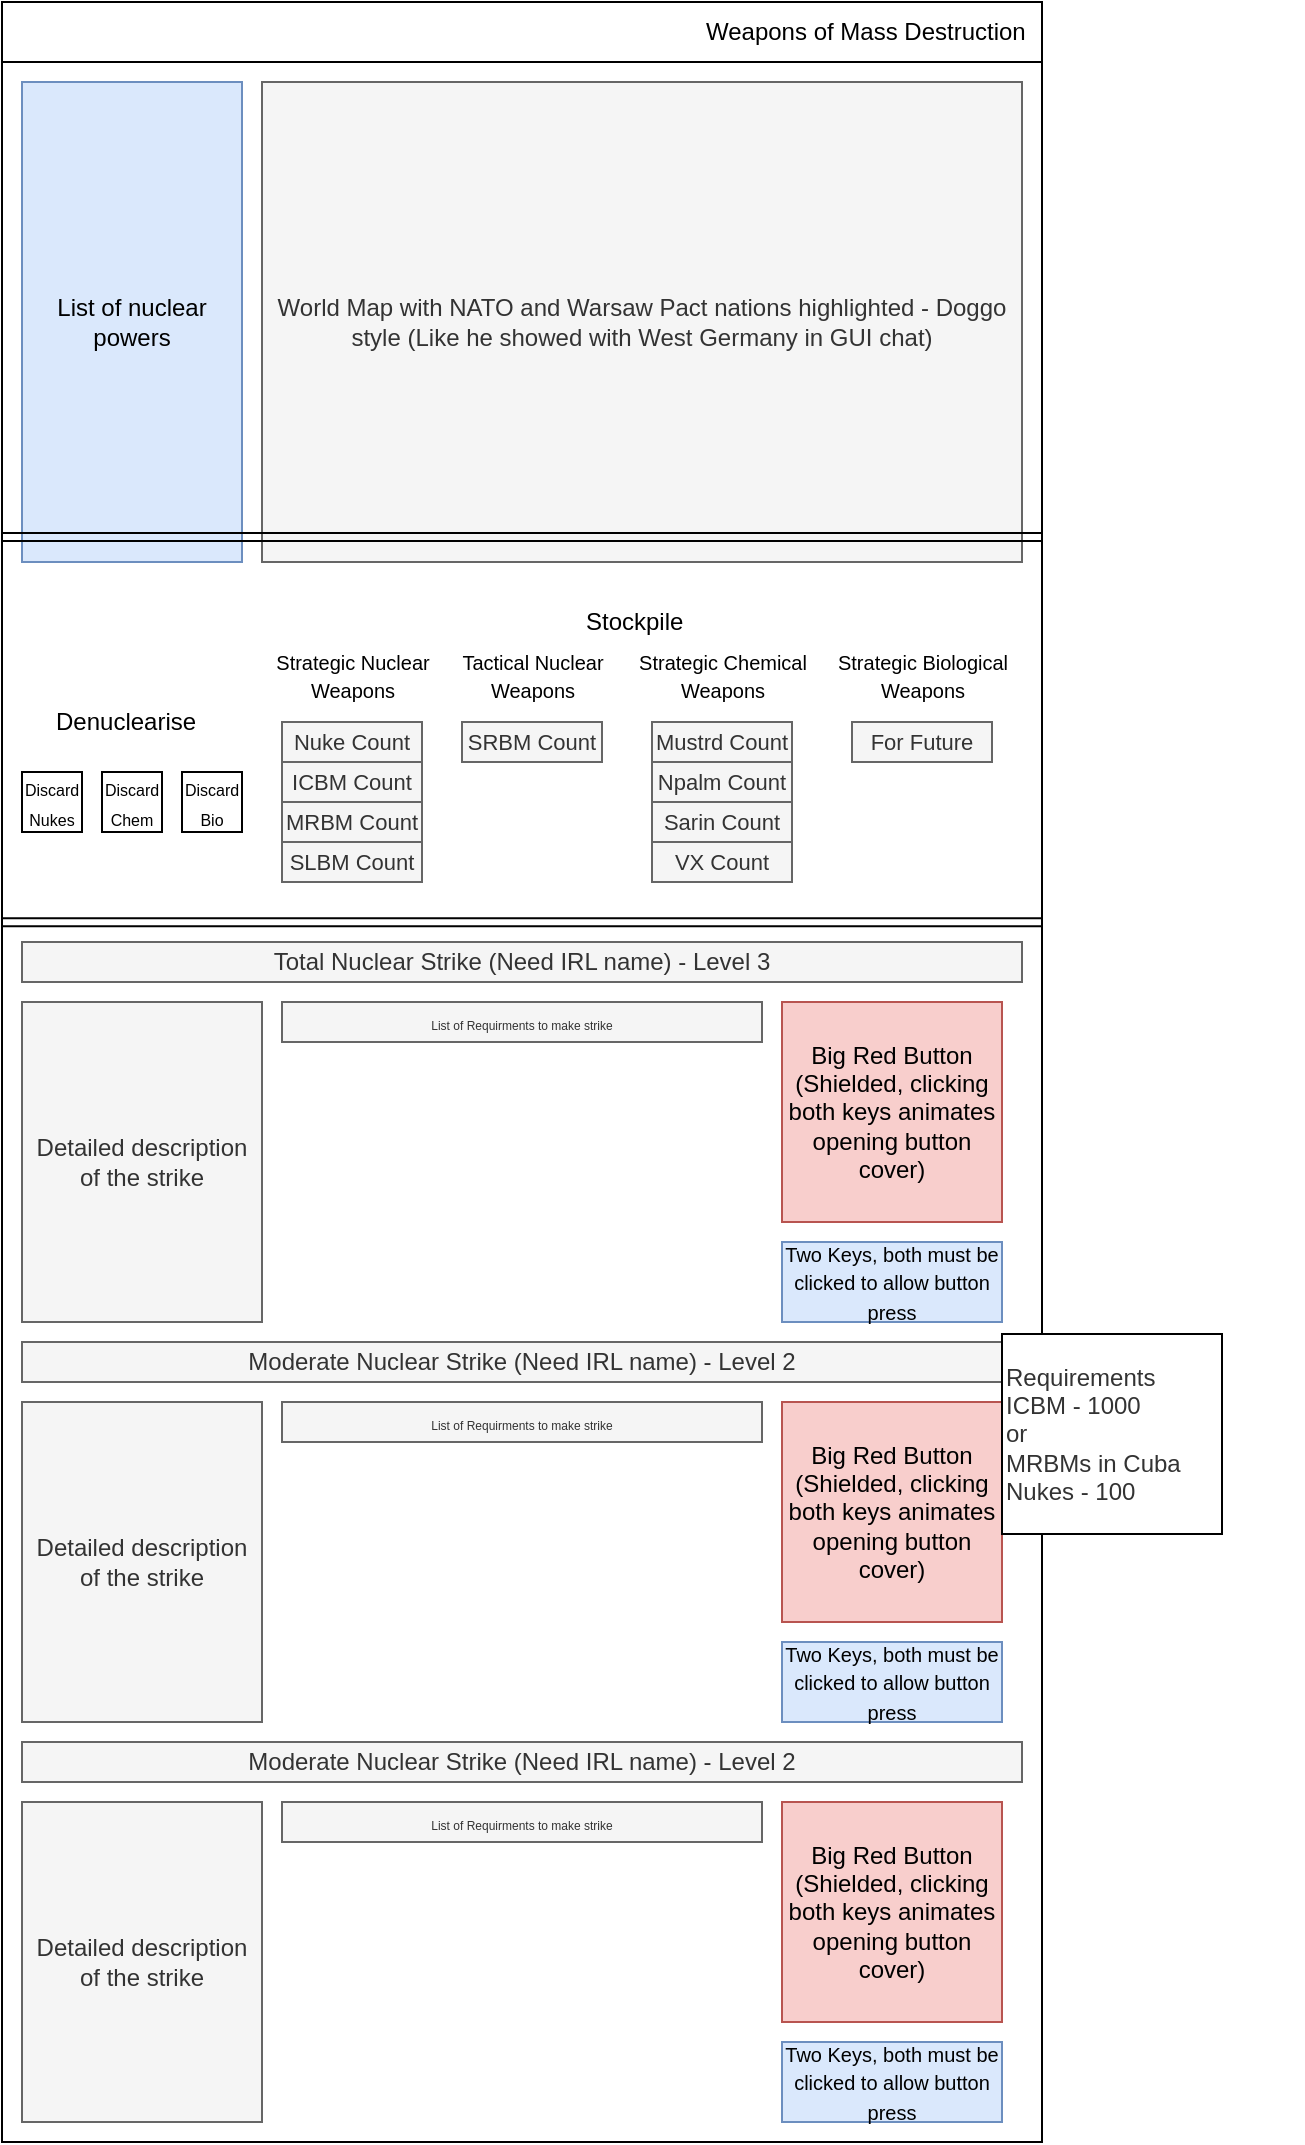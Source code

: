 <mxfile version="10.9.5" type="device"><diagram id="F1oRkm6BiKVAO_J--TlE" name="Page-1"><mxGraphModel dx="2942" dy="1184" grid="1" gridSize="10" guides="1" tooltips="1" connect="1" arrows="1" fold="1" page="1" pageScale="1" pageWidth="827" pageHeight="1169" math="0" shadow="0"><root><mxCell id="0"/><mxCell id="1" parent="0"/><mxCell id="HiSeu0GM4SqEg35PEY9b-1" value="" style="rounded=0;whiteSpace=wrap;html=1;" vertex="1" parent="1"><mxGeometry width="520" height="1070" as="geometry"/></mxCell><mxCell id="HiSeu0GM4SqEg35PEY9b-2" value="World Map with NATO and Warsaw Pact nations highlighted - Doggo style (Like he showed with West Germany in GUI chat)" style="rounded=0;whiteSpace=wrap;html=1;fillColor=#f5f5f5;strokeColor=#666666;fontColor=#333333;" vertex="1" parent="1"><mxGeometry x="130" y="40" width="380" height="240" as="geometry"/></mxCell><mxCell id="HiSeu0GM4SqEg35PEY9b-3" value="&lt;font color=&quot;#000000&quot;&gt;List of nuclear powers&lt;/font&gt;" style="rounded=0;whiteSpace=wrap;html=1;fillColor=#dae8fc;strokeColor=#6c8ebf;" vertex="1" parent="1"><mxGeometry x="10" y="40" width="110" height="240" as="geometry"/></mxCell><mxCell id="HiSeu0GM4SqEg35PEY9b-5" value="" style="rounded=0;whiteSpace=wrap;html=1;" vertex="1" parent="1"><mxGeometry width="520" height="30" as="geometry"/></mxCell><mxCell id="HiSeu0GM4SqEg35PEY9b-6" value="Weapons of Mass Destruction" style="text;html=1;resizable=0;points=[];autosize=1;align=left;verticalAlign=top;spacingTop=-4;" vertex="1" parent="1"><mxGeometry x="350" y="5" width="180" height="20" as="geometry"/></mxCell><mxCell id="HiSeu0GM4SqEg35PEY9b-13" value="" style="shape=link;html=1;exitX=0;exitY=0.25;exitDx=0;exitDy=0;entryX=1;entryY=0.25;entryDx=0;entryDy=0;" edge="1" parent="1" source="HiSeu0GM4SqEg35PEY9b-1" target="HiSeu0GM4SqEg35PEY9b-1"><mxGeometry width="50" height="50" relative="1" as="geometry"><mxPoint x="40" y="350" as="sourcePoint"/><mxPoint x="90" y="300" as="targetPoint"/></mxGeometry></mxCell><mxCell id="HiSeu0GM4SqEg35PEY9b-15" value="Stockpile" style="text;html=1;resizable=0;points=[];autosize=1;align=left;verticalAlign=top;spacingTop=-4;" vertex="1" parent="1"><mxGeometry x="290" y="300" width="60" height="20" as="geometry"/></mxCell><mxCell id="HiSeu0GM4SqEg35PEY9b-18" value="&lt;font style=&quot;font-size: 10px&quot;&gt;Strategic Nuclear&lt;br&gt;Weapons&lt;/font&gt;" style="text;html=1;resizable=0;points=[];autosize=1;align=center;verticalAlign=top;spacingTop=-4;" vertex="1" parent="1"><mxGeometry x="130" y="320" width="90" height="30" as="geometry"/></mxCell><mxCell id="HiSeu0GM4SqEg35PEY9b-19" value="&lt;font style=&quot;font-size: 10px&quot;&gt;Tactical Nuclear&lt;br&gt;Weapons&lt;/font&gt;" style="text;html=1;resizable=0;points=[];autosize=1;align=center;verticalAlign=top;spacingTop=-4;" vertex="1" parent="1"><mxGeometry x="220" y="320" width="90" height="30" as="geometry"/></mxCell><mxCell id="HiSeu0GM4SqEg35PEY9b-20" value="&lt;font style=&quot;font-size: 10px&quot;&gt;Strategic Chemical&lt;br&gt;Weapons&lt;/font&gt;" style="text;html=1;resizable=0;points=[];autosize=1;align=center;verticalAlign=top;spacingTop=-4;" vertex="1" parent="1"><mxGeometry x="310" y="320" width="100" height="30" as="geometry"/></mxCell><mxCell id="HiSeu0GM4SqEg35PEY9b-21" value="&lt;font style=&quot;font-size: 10px&quot;&gt;Strategic Biological&lt;br&gt;Weapons&lt;/font&gt;" style="text;html=1;resizable=0;points=[];autosize=1;align=center;verticalAlign=top;spacingTop=-4;" vertex="1" parent="1"><mxGeometry x="410" y="320" width="100" height="30" as="geometry"/></mxCell><mxCell id="HiSeu0GM4SqEg35PEY9b-22" value="&lt;font style=&quot;font-size: 11px&quot;&gt;Nuke Count&lt;/font&gt;" style="rounded=0;whiteSpace=wrap;html=1;fillColor=#f5f5f5;strokeColor=#666666;fontColor=#333333;" vertex="1" parent="1"><mxGeometry x="140" y="360" width="70" height="20" as="geometry"/></mxCell><mxCell id="HiSeu0GM4SqEg35PEY9b-23" value="&lt;font style=&quot;font-size: 11px&quot;&gt;ICBM Count&lt;/font&gt;" style="rounded=0;whiteSpace=wrap;html=1;fillColor=#f5f5f5;strokeColor=#666666;fontColor=#333333;" vertex="1" parent="1"><mxGeometry x="140" y="380" width="70" height="20" as="geometry"/></mxCell><mxCell id="HiSeu0GM4SqEg35PEY9b-24" value="&lt;font style=&quot;font-size: 11px&quot;&gt;MRBM Count&lt;/font&gt;" style="rounded=0;whiteSpace=wrap;html=1;fillColor=#f5f5f5;strokeColor=#666666;fontColor=#333333;" vertex="1" parent="1"><mxGeometry x="140" y="400" width="70" height="20" as="geometry"/></mxCell><mxCell id="HiSeu0GM4SqEg35PEY9b-25" value="&lt;font style=&quot;font-size: 11px&quot;&gt;SLBM Count&lt;/font&gt;" style="rounded=0;whiteSpace=wrap;html=1;fillColor=#f5f5f5;strokeColor=#666666;fontColor=#333333;" vertex="1" parent="1"><mxGeometry x="140" y="420" width="70" height="20" as="geometry"/></mxCell><mxCell id="HiSeu0GM4SqEg35PEY9b-26" value="&lt;font style=&quot;font-size: 11px&quot;&gt;SRBM Count&lt;/font&gt;" style="rounded=0;whiteSpace=wrap;html=1;fillColor=#f5f5f5;strokeColor=#666666;fontColor=#333333;" vertex="1" parent="1"><mxGeometry x="230" y="360" width="70" height="20" as="geometry"/></mxCell><mxCell id="HiSeu0GM4SqEg35PEY9b-27" value="&lt;font style=&quot;font-size: 11px&quot;&gt;Mustrd Count&lt;/font&gt;" style="rounded=0;whiteSpace=wrap;html=1;fillColor=#f5f5f5;strokeColor=#666666;fontColor=#333333;" vertex="1" parent="1"><mxGeometry x="325" y="360" width="70" height="20" as="geometry"/></mxCell><mxCell id="HiSeu0GM4SqEg35PEY9b-28" value="&lt;font style=&quot;font-size: 11px&quot;&gt;Npalm Count&lt;/font&gt;" style="rounded=0;whiteSpace=wrap;html=1;fillColor=#f5f5f5;strokeColor=#666666;fontColor=#333333;" vertex="1" parent="1"><mxGeometry x="325" y="380" width="70" height="20" as="geometry"/></mxCell><mxCell id="HiSeu0GM4SqEg35PEY9b-29" value="&lt;font style=&quot;font-size: 11px&quot;&gt;Sarin Count&lt;/font&gt;" style="rounded=0;whiteSpace=wrap;html=1;fillColor=#f5f5f5;strokeColor=#666666;fontColor=#333333;" vertex="1" parent="1"><mxGeometry x="325" y="400" width="70" height="20" as="geometry"/></mxCell><mxCell id="HiSeu0GM4SqEg35PEY9b-30" value="&lt;font style=&quot;font-size: 11px&quot;&gt;VX Count&lt;/font&gt;" style="rounded=0;whiteSpace=wrap;html=1;fillColor=#f5f5f5;strokeColor=#666666;fontColor=#333333;" vertex="1" parent="1"><mxGeometry x="325" y="420" width="70" height="20" as="geometry"/></mxCell><mxCell id="HiSeu0GM4SqEg35PEY9b-31" value="&lt;font style=&quot;font-size: 11px&quot;&gt;For Future&lt;/font&gt;" style="rounded=0;whiteSpace=wrap;html=1;fillColor=#f5f5f5;strokeColor=#666666;fontColor=#333333;" vertex="1" parent="1"><mxGeometry x="425" y="360" width="70" height="20" as="geometry"/></mxCell><mxCell id="HiSeu0GM4SqEg35PEY9b-38" value="&lt;font style=&quot;font-size: 8px&quot;&gt;Discard Nukes&lt;/font&gt;" style="whiteSpace=wrap;html=1;aspect=fixed;" vertex="1" parent="1"><mxGeometry x="10" y="385" width="30" height="30" as="geometry"/></mxCell><mxCell id="HiSeu0GM4SqEg35PEY9b-39" value="&lt;font style=&quot;font-size: 8px&quot;&gt;Discard Chem&lt;/font&gt;" style="whiteSpace=wrap;html=1;aspect=fixed;" vertex="1" parent="1"><mxGeometry x="50" y="385" width="30" height="30" as="geometry"/></mxCell><mxCell id="HiSeu0GM4SqEg35PEY9b-40" value="&lt;font style=&quot;font-size: 8px&quot;&gt;Discard Bio&lt;/font&gt;" style="whiteSpace=wrap;html=1;aspect=fixed;" vertex="1" parent="1"><mxGeometry x="90" y="385" width="30" height="30" as="geometry"/></mxCell><mxCell id="HiSeu0GM4SqEg35PEY9b-43" value="Denuclearise" style="text;html=1;resizable=0;points=[];autosize=1;align=left;verticalAlign=top;spacingTop=-4;" vertex="1" parent="1"><mxGeometry x="25" y="350" width="90" height="20" as="geometry"/></mxCell><mxCell id="HiSeu0GM4SqEg35PEY9b-45" value="" style="shape=link;html=1;exitX=0;exitY=0.25;exitDx=0;exitDy=0;entryX=1;entryY=0.25;entryDx=0;entryDy=0;" edge="1" parent="1"><mxGeometry width="50" height="50" relative="1" as="geometry"><mxPoint x="-0.047" y="460.116" as="sourcePoint"/><mxPoint x="519.953" y="460.116" as="targetPoint"/></mxGeometry></mxCell><mxCell id="HiSeu0GM4SqEg35PEY9b-50" value="Total Nuclear Strike (Need IRL name) - Level 3" style="rounded=0;whiteSpace=wrap;html=1;fillColor=#f5f5f5;strokeColor=#666666;fontColor=#333333;" vertex="1" parent="1"><mxGeometry x="10" y="470" width="500" height="20" as="geometry"/></mxCell><mxCell id="HiSeu0GM4SqEg35PEY9b-51" value="Moderate Nuclear Strike (Need IRL name) - Level 2" style="rounded=0;whiteSpace=wrap;html=1;fillColor=#f5f5f5;strokeColor=#666666;fontColor=#333333;" vertex="1" parent="1"><mxGeometry x="10" y="670" width="500" height="20" as="geometry"/></mxCell><mxCell id="HiSeu0GM4SqEg35PEY9b-52" value="Moderate Nuclear Strike (Need IRL name) - Level 2" style="rounded=0;whiteSpace=wrap;html=1;fillColor=#f5f5f5;strokeColor=#666666;fontColor=#333333;" vertex="1" parent="1"><mxGeometry x="10" y="870" width="500" height="20" as="geometry"/></mxCell><mxCell id="HiSeu0GM4SqEg35PEY9b-53" value="&lt;font color=&quot;#000000&quot;&gt;Big Red Button&lt;br&gt;(Shielded, clicking both keys animates opening button cover)&lt;br&gt;&lt;/font&gt;" style="whiteSpace=wrap;html=1;aspect=fixed;fillColor=#f8cecc;strokeColor=#b85450;" vertex="1" parent="1"><mxGeometry x="390" y="500" width="110" height="110" as="geometry"/></mxCell><mxCell id="HiSeu0GM4SqEg35PEY9b-54" value="&lt;font color=&quot;#000000&quot; style=&quot;font-size: 10px&quot;&gt;Two Keys, both must be clicked to allow button press&lt;/font&gt;" style="rounded=0;whiteSpace=wrap;html=1;fillColor=#dae8fc;strokeColor=#6c8ebf;" vertex="1" parent="1"><mxGeometry x="390" y="620" width="110" height="40" as="geometry"/></mxCell><mxCell id="HiSeu0GM4SqEg35PEY9b-55" value="Detailed description of the strike" style="rounded=0;whiteSpace=wrap;html=1;fillColor=#f5f5f5;strokeColor=#666666;fontColor=#333333;" vertex="1" parent="1"><mxGeometry x="10" y="500" width="120" height="160" as="geometry"/></mxCell><mxCell id="HiSeu0GM4SqEg35PEY9b-56" value="&lt;font style=&quot;font-size: 6px&quot;&gt;List of Requirments to make strike&lt;/font&gt;" style="rounded=0;whiteSpace=wrap;html=1;fillColor=#f5f5f5;strokeColor=#666666;fontColor=#333333;" vertex="1" parent="1"><mxGeometry x="140" y="500" width="240" height="20" as="geometry"/></mxCell><mxCell id="HiSeu0GM4SqEg35PEY9b-67" value="&lt;ul&gt;&lt;li&gt;1000 ICBM or MRBMs in Cuba&lt;/li&gt;&lt;li&gt;1000 Nukes&lt;/li&gt;&lt;li&gt;25 Missile Silos&lt;/li&gt;&lt;/ul&gt;" style="text;html=1;resizable=0;points=[];autosize=1;align=left;verticalAlign=top;spacingTop=-4;fontColor=#FFFFFF;" vertex="1" parent="1"><mxGeometry x="120" y="520" width="220" height="70" as="geometry"/></mxCell><mxCell id="HiSeu0GM4SqEg35PEY9b-68" value="&lt;font color=&quot;#000000&quot; style=&quot;font-size: 10px&quot;&gt;Two Keys, both must be clicked to allow button press&lt;/font&gt;" style="rounded=0;whiteSpace=wrap;html=1;fillColor=#dae8fc;strokeColor=#6c8ebf;" vertex="1" parent="1"><mxGeometry x="390" y="820" width="110" height="40" as="geometry"/></mxCell><mxCell id="HiSeu0GM4SqEg35PEY9b-69" value="&lt;font color=&quot;#000000&quot;&gt;Big Red Button&lt;br&gt;(Shielded, clicking both keys animates opening button cover)&lt;br&gt;&lt;/font&gt;" style="whiteSpace=wrap;html=1;aspect=fixed;fillColor=#f8cecc;strokeColor=#b85450;" vertex="1" parent="1"><mxGeometry x="390" y="700" width="110" height="110" as="geometry"/></mxCell><mxCell id="HiSeu0GM4SqEg35PEY9b-70" value="Detailed description of the strike" style="rounded=0;whiteSpace=wrap;html=1;fillColor=#f5f5f5;strokeColor=#666666;fontColor=#333333;" vertex="1" parent="1"><mxGeometry x="10" y="700" width="120" height="160" as="geometry"/></mxCell><mxCell id="HiSeu0GM4SqEg35PEY9b-72" value="&lt;font color=&quot;#000000&quot; style=&quot;font-size: 10px&quot;&gt;Two Keys, both must be clicked to allow button press&lt;/font&gt;" style="rounded=0;whiteSpace=wrap;html=1;fillColor=#dae8fc;strokeColor=#6c8ebf;" vertex="1" parent="1"><mxGeometry x="390" y="1020" width="110" height="40" as="geometry"/></mxCell><mxCell id="HiSeu0GM4SqEg35PEY9b-73" value="&lt;font color=&quot;#000000&quot;&gt;Big Red Button&lt;br&gt;(Shielded, clicking both keys animates opening button cover)&lt;br&gt;&lt;/font&gt;" style="whiteSpace=wrap;html=1;aspect=fixed;fillColor=#f8cecc;strokeColor=#b85450;" vertex="1" parent="1"><mxGeometry x="390" y="900" width="110" height="110" as="geometry"/></mxCell><mxCell id="HiSeu0GM4SqEg35PEY9b-74" value="Detailed description of the strike" style="rounded=0;whiteSpace=wrap;html=1;fillColor=#f5f5f5;strokeColor=#666666;fontColor=#333333;" vertex="1" parent="1"><mxGeometry x="10" y="900" width="120" height="160" as="geometry"/></mxCell><mxCell id="HiSeu0GM4SqEg35PEY9b-75" value="&lt;font style=&quot;font-size: 6px&quot;&gt;List of Requirments to make strike&lt;/font&gt;" style="rounded=0;whiteSpace=wrap;html=1;fillColor=#f5f5f5;strokeColor=#666666;fontColor=#333333;" vertex="1" parent="1"><mxGeometry x="140" y="700" width="240" height="20" as="geometry"/></mxCell><mxCell id="HiSeu0GM4SqEg35PEY9b-76" value="&lt;font style=&quot;font-size: 6px&quot;&gt;List of Requirments to make strike&lt;/font&gt;" style="rounded=0;whiteSpace=wrap;html=1;fillColor=#f5f5f5;strokeColor=#666666;fontColor=#333333;" vertex="1" parent="1"><mxGeometry x="140" y="900" width="240" height="20" as="geometry"/></mxCell><mxCell id="HiSeu0GM4SqEg35PEY9b-77" value="&lt;div&gt;&lt;font color=&quot;#333333&quot;&gt;Requirements&lt;/font&gt;&lt;/div&gt;&lt;span style=&quot;color: rgb(51 , 51 , 51) ; white-space: normal&quot;&gt;ICBM - 1000&lt;/span&gt;&lt;br style=&quot;color: rgb(51 , 51 , 51) ; white-space: normal&quot;&gt;&lt;span style=&quot;color: rgb(51 , 51 , 51) ; white-space: normal&quot;&gt;or&lt;/span&gt;&lt;br style=&quot;color: rgb(51 , 51 , 51) ; white-space: normal&quot;&gt;&lt;span style=&quot;color: rgb(51 , 51 , 51) ; white-space: normal&quot;&gt;MRBMs in Cuba&lt;/span&gt;&lt;br style=&quot;color: rgb(51 , 51 , 51) ; white-space: normal&quot;&gt;&lt;span style=&quot;color: rgb(51 , 51 , 51) ; white-space: normal&quot;&gt;Nukes - 100&lt;/span&gt;" style="rounded=0;whiteSpace=wrap;html=1;labelBackgroundColor=#ffffff;fontColor=#FFFFFF;align=left;" vertex="1" parent="1"><mxGeometry x="500" y="666" width="110" height="100" as="geometry"/></mxCell><mxCell id="HiSeu0GM4SqEg35PEY9b-78" value="" style="shape=image;html=1;verticalAlign=top;verticalLabelPosition=bottom;labelBackgroundColor=#ffffff;imageAspect=0;aspect=fixed;image=https://cdn1.iconfinder.com/data/icons/CrystalClear/22x22/actions/14_select.png;fontColor=#FFFFFF;" vertex="1" parent="1"><mxGeometry x="480" y="640" width="46" height="46" as="geometry"/></mxCell><mxCell id="HiSeu0GM4SqEg35PEY9b-79" value="&lt;font style=&quot;font-size: 30px&quot;&gt;Tooltip&lt;/font&gt;" style="text;html=1;resizable=0;points=[];autosize=1;align=left;verticalAlign=top;spacingTop=-4;fontColor=#FFFFFF;" vertex="1" parent="1"><mxGeometry x="550" y="630" width="100" height="20" as="geometry"/></mxCell></root></mxGraphModel></diagram></mxfile>